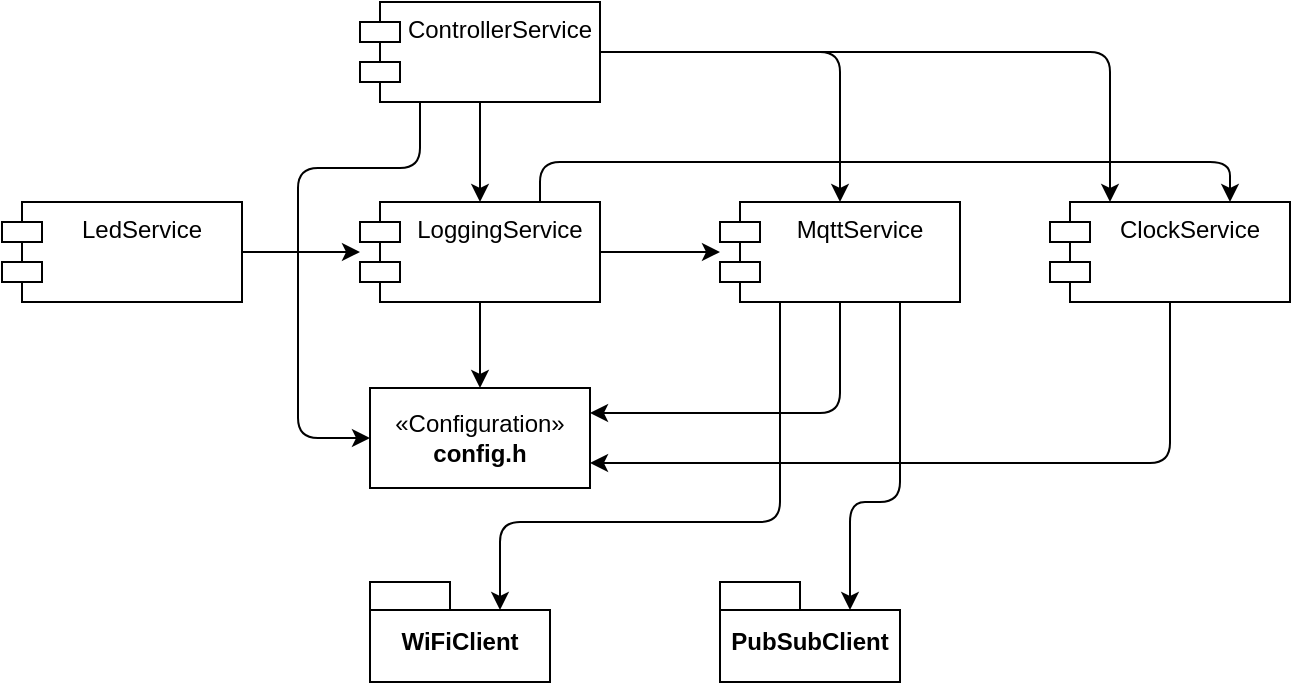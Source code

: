<mxfile version="24.7.8" pages="3">
  <diagram name="Services" id="hHlhY8izxJKhWhIm45pB">
    <mxGraphModel dx="989" dy="626" grid="1" gridSize="10" guides="1" tooltips="1" connect="1" arrows="1" fold="1" page="1" pageScale="1" pageWidth="827" pageHeight="583" math="0" shadow="0">
      <root>
        <mxCell id="0" />
        <mxCell id="1" parent="0" />
        <mxCell id="0T8dptf1TtnAvNreuVM_-17" style="rounded=1;orthogonalLoop=1;jettySize=auto;html=1;exitX=0.5;exitY=1;exitDx=0;exitDy=0;entryX=1;entryY=0.25;entryDx=0;entryDy=0;shadow=0;edgeStyle=orthogonalEdgeStyle;flowAnimation=0;curved=0;" parent="1" source="0T8dptf1TtnAvNreuVM_-1" target="0T8dptf1TtnAvNreuVM_-14" edge="1">
          <mxGeometry relative="1" as="geometry" />
        </mxCell>
        <mxCell id="0T8dptf1TtnAvNreuVM_-1" value="MqttService" style="shape=module;align=left;spacingLeft=20;align=center;verticalAlign=top;whiteSpace=wrap;html=1;shadow=0;" parent="1" vertex="1">
          <mxGeometry x="451" y="222" width="120" height="50" as="geometry" />
        </mxCell>
        <mxCell id="0T8dptf1TtnAvNreuVM_-18" style="rounded=1;orthogonalLoop=1;jettySize=auto;html=1;exitX=0.5;exitY=1;exitDx=0;exitDy=0;entryX=1;entryY=0.75;entryDx=0;entryDy=0;shadow=0;edgeStyle=orthogonalEdgeStyle;flowAnimation=0;curved=0;" parent="1" source="0T8dptf1TtnAvNreuVM_-2" target="0T8dptf1TtnAvNreuVM_-14" edge="1">
          <mxGeometry relative="1" as="geometry" />
        </mxCell>
        <mxCell id="0T8dptf1TtnAvNreuVM_-2" value="ClockService" style="shape=module;align=left;spacingLeft=20;align=center;verticalAlign=top;whiteSpace=wrap;html=1;shadow=0;" parent="1" vertex="1">
          <mxGeometry x="616" y="222" width="120" height="50" as="geometry" />
        </mxCell>
        <mxCell id="0T8dptf1TtnAvNreuVM_-5" value="" style="edgeStyle=orthogonalEdgeStyle;rounded=0;orthogonalLoop=1;jettySize=auto;html=1;shadow=0;" parent="1" source="0T8dptf1TtnAvNreuVM_-3" target="0T8dptf1TtnAvNreuVM_-1" edge="1">
          <mxGeometry relative="1" as="geometry" />
        </mxCell>
        <mxCell id="0T8dptf1TtnAvNreuVM_-16" style="rounded=1;orthogonalLoop=1;jettySize=auto;html=1;exitX=0.5;exitY=1;exitDx=0;exitDy=0;shadow=0;edgeStyle=orthogonalEdgeStyle;flowAnimation=0;curved=0;" parent="1" source="0T8dptf1TtnAvNreuVM_-3" target="0T8dptf1TtnAvNreuVM_-14" edge="1">
          <mxGeometry relative="1" as="geometry" />
        </mxCell>
        <mxCell id="0T8dptf1TtnAvNreuVM_-19" style="rounded=1;orthogonalLoop=1;jettySize=auto;html=1;exitX=0.75;exitY=0;exitDx=0;exitDy=0;entryX=0.75;entryY=0;entryDx=0;entryDy=0;shadow=0;edgeStyle=orthogonalEdgeStyle;flowAnimation=0;curved=0;" parent="1" source="0T8dptf1TtnAvNreuVM_-3" target="0T8dptf1TtnAvNreuVM_-2" edge="1">
          <mxGeometry relative="1" as="geometry" />
        </mxCell>
        <mxCell id="0T8dptf1TtnAvNreuVM_-3" value="LoggingService" style="shape=module;align=left;spacingLeft=20;align=center;verticalAlign=top;whiteSpace=wrap;html=1;shadow=0;" parent="1" vertex="1">
          <mxGeometry x="271" y="222" width="120" height="50" as="geometry" />
        </mxCell>
        <mxCell id="0T8dptf1TtnAvNreuVM_-12" style="rounded=1;orthogonalLoop=1;jettySize=auto;html=1;exitX=1;exitY=0.5;exitDx=0;exitDy=0;entryX=0.5;entryY=0;entryDx=0;entryDy=0;shadow=0;edgeStyle=orthogonalEdgeStyle;flowAnimation=0;curved=0;" parent="1" source="0T8dptf1TtnAvNreuVM_-4" target="0T8dptf1TtnAvNreuVM_-1" edge="1">
          <mxGeometry relative="1" as="geometry" />
        </mxCell>
        <mxCell id="0T8dptf1TtnAvNreuVM_-13" style="rounded=1;orthogonalLoop=1;jettySize=auto;html=1;exitX=1;exitY=0.5;exitDx=0;exitDy=0;entryX=0.25;entryY=0;entryDx=0;entryDy=0;shadow=0;edgeStyle=orthogonalEdgeStyle;flowAnimation=0;curved=0;" parent="1" source="0T8dptf1TtnAvNreuVM_-4" target="0T8dptf1TtnAvNreuVM_-2" edge="1">
          <mxGeometry relative="1" as="geometry" />
        </mxCell>
        <mxCell id="0T8dptf1TtnAvNreuVM_-20" style="rounded=1;orthogonalLoop=1;jettySize=auto;html=1;exitX=0.5;exitY=1;exitDx=0;exitDy=0;entryX=0.5;entryY=0;entryDx=0;entryDy=0;shadow=0;edgeStyle=orthogonalEdgeStyle;flowAnimation=0;curved=0;" parent="1" source="0T8dptf1TtnAvNreuVM_-4" target="0T8dptf1TtnAvNreuVM_-3" edge="1">
          <mxGeometry relative="1" as="geometry" />
        </mxCell>
        <mxCell id="0T8dptf1TtnAvNreuVM_-21" style="rounded=1;orthogonalLoop=1;jettySize=auto;html=1;exitX=0.25;exitY=1;exitDx=0;exitDy=0;entryX=0;entryY=0.5;entryDx=0;entryDy=0;shadow=0;edgeStyle=orthogonalEdgeStyle;flowAnimation=0;curved=0;" parent="1" source="0T8dptf1TtnAvNreuVM_-4" target="0T8dptf1TtnAvNreuVM_-14" edge="1">
          <mxGeometry relative="1" as="geometry">
            <Array as="points">
              <mxPoint x="301" y="205" />
              <mxPoint x="240" y="205" />
              <mxPoint x="240" y="340" />
            </Array>
          </mxGeometry>
        </mxCell>
        <mxCell id="0T8dptf1TtnAvNreuVM_-4" value="ControllerService" style="shape=module;align=left;spacingLeft=20;align=center;verticalAlign=top;whiteSpace=wrap;html=1;shadow=0;" parent="1" vertex="1">
          <mxGeometry x="271" y="122" width="120" height="50" as="geometry" />
        </mxCell>
        <mxCell id="0T8dptf1TtnAvNreuVM_-14" value="«Configuration»&lt;br&gt;&lt;b&gt;config.h&lt;/b&gt;" style="html=1;whiteSpace=wrap;shadow=0;" parent="1" vertex="1">
          <mxGeometry x="276" y="315" width="110" height="50" as="geometry" />
        </mxCell>
        <mxCell id="0T8dptf1TtnAvNreuVM_-24" value="WiFiClient" style="shape=folder;fontStyle=1;spacingTop=10;tabWidth=40;tabHeight=14;tabPosition=left;html=1;whiteSpace=wrap;" parent="1" vertex="1">
          <mxGeometry x="276" y="412" width="90" height="50" as="geometry" />
        </mxCell>
        <mxCell id="0T8dptf1TtnAvNreuVM_-25" value="PubSubClient" style="shape=folder;fontStyle=1;spacingTop=10;tabWidth=40;tabHeight=14;tabPosition=left;html=1;whiteSpace=wrap;" parent="1" vertex="1">
          <mxGeometry x="451" y="412" width="90" height="50" as="geometry" />
        </mxCell>
        <mxCell id="0T8dptf1TtnAvNreuVM_-27" style="edgeStyle=orthogonalEdgeStyle;rounded=1;orthogonalLoop=1;jettySize=auto;html=1;exitX=0.25;exitY=1;exitDx=0;exitDy=0;entryX=0;entryY=0;entryDx=65;entryDy=14;entryPerimeter=0;curved=0;" parent="1" source="0T8dptf1TtnAvNreuVM_-1" target="0T8dptf1TtnAvNreuVM_-24" edge="1">
          <mxGeometry relative="1" as="geometry">
            <Array as="points">
              <mxPoint x="481" y="382" />
              <mxPoint x="341" y="382" />
            </Array>
          </mxGeometry>
        </mxCell>
        <mxCell id="0T8dptf1TtnAvNreuVM_-28" style="edgeStyle=orthogonalEdgeStyle;rounded=1;orthogonalLoop=1;jettySize=auto;html=1;exitX=0.75;exitY=1;exitDx=0;exitDy=0;entryX=0;entryY=0;entryDx=65;entryDy=14;entryPerimeter=0;curved=0;" parent="1" source="0T8dptf1TtnAvNreuVM_-1" target="0T8dptf1TtnAvNreuVM_-25" edge="1">
          <mxGeometry relative="1" as="geometry">
            <Array as="points">
              <mxPoint x="541" y="372" />
              <mxPoint x="516" y="372" />
            </Array>
          </mxGeometry>
        </mxCell>
        <mxCell id="sL418QL1PMIongTQo-P6-2" value="" style="edgeStyle=orthogonalEdgeStyle;rounded=0;orthogonalLoop=1;jettySize=auto;html=1;" edge="1" parent="1" source="sL418QL1PMIongTQo-P6-1" target="0T8dptf1TtnAvNreuVM_-3">
          <mxGeometry relative="1" as="geometry" />
        </mxCell>
        <mxCell id="sL418QL1PMIongTQo-P6-1" value="LedService" style="shape=module;align=left;spacingLeft=20;align=center;verticalAlign=top;whiteSpace=wrap;html=1;shadow=0;" vertex="1" parent="1">
          <mxGeometry x="92" y="222" width="120" height="50" as="geometry" />
        </mxCell>
      </root>
    </mxGraphModel>
  </diagram>
  <diagram name="Classes" id="gGuBklSlc9jmti3DUVBc">
    <mxGraphModel dx="819" dy="479" grid="1" gridSize="10" guides="1" tooltips="1" connect="1" arrows="1" fold="1" page="1" pageScale="1" pageWidth="827" pageHeight="583" math="0" shadow="0">
      <root>
        <mxCell id="NXHdnz_TH19PiPouynxO-0" />
        <mxCell id="NXHdnz_TH19PiPouynxO-1" parent="NXHdnz_TH19PiPouynxO-0" />
        <mxCell id="1w3i_42cOFCZzfp6BKsr-0" style="edgeStyle=orthogonalEdgeStyle;rounded=1;orthogonalLoop=1;jettySize=auto;html=1;exitX=0.5;exitY=0;exitDx=0;exitDy=0;entryX=0.5;entryY=1;entryDx=0;entryDy=0;curved=0;" parent="NXHdnz_TH19PiPouynxO-1" source="NXHdnz_TH19PiPouynxO-3" target="NXHdnz_TH19PiPouynxO-15" edge="1">
          <mxGeometry relative="1" as="geometry" />
        </mxCell>
        <mxCell id="NXHdnz_TH19PiPouynxO-3" value="MqttService" style="shape=module;align=left;spacingLeft=20;align=center;verticalAlign=top;whiteSpace=wrap;html=1;shadow=0;fillColor=#6d8764;fontColor=#ffffff;strokeColor=#3A5431;rounded=1;" parent="NXHdnz_TH19PiPouynxO-1" vertex="1">
          <mxGeometry x="151" y="211" width="120" height="50" as="geometry" />
        </mxCell>
        <mxCell id="1w3i_42cOFCZzfp6BKsr-1" style="edgeStyle=orthogonalEdgeStyle;rounded=1;orthogonalLoop=1;jettySize=auto;html=1;exitX=0.5;exitY=0;exitDx=0;exitDy=0;curved=0;" parent="NXHdnz_TH19PiPouynxO-1" source="NXHdnz_TH19PiPouynxO-5" target="NXHdnz_TH19PiPouynxO-15" edge="1">
          <mxGeometry relative="1" as="geometry" />
        </mxCell>
        <mxCell id="NXHdnz_TH19PiPouynxO-5" value="ClockService" style="shape=module;align=left;spacingLeft=20;align=center;verticalAlign=top;whiteSpace=wrap;html=1;shadow=0;fillColor=#6d8764;fontColor=#ffffff;strokeColor=#3A5431;rounded=1;" parent="NXHdnz_TH19PiPouynxO-1" vertex="1">
          <mxGeometry x="292" y="211" width="120" height="50" as="geometry" />
        </mxCell>
        <mxCell id="1w3i_42cOFCZzfp6BKsr-2" style="edgeStyle=orthogonalEdgeStyle;rounded=1;orthogonalLoop=1;jettySize=auto;html=1;exitX=0.5;exitY=0;exitDx=0;exitDy=0;entryX=0.5;entryY=1;entryDx=0;entryDy=0;curved=0;" parent="NXHdnz_TH19PiPouynxO-1" source="NXHdnz_TH19PiPouynxO-9" target="NXHdnz_TH19PiPouynxO-15" edge="1">
          <mxGeometry relative="1" as="geometry" />
        </mxCell>
        <mxCell id="NXHdnz_TH19PiPouynxO-9" value="LoggingService" style="shape=module;align=left;spacingLeft=20;align=center;verticalAlign=top;whiteSpace=wrap;html=1;shadow=0;fillColor=#6d8764;fontColor=#ffffff;strokeColor=#3A5431;rounded=1;" parent="NXHdnz_TH19PiPouynxO-1" vertex="1">
          <mxGeometry x="431" y="211" width="120" height="50" as="geometry" />
        </mxCell>
        <mxCell id="1w3i_42cOFCZzfp6BKsr-4" style="edgeStyle=orthogonalEdgeStyle;rounded=1;orthogonalLoop=1;jettySize=auto;html=1;exitX=0.5;exitY=0;exitDx=0;exitDy=0;entryX=0.5;entryY=1;entryDx=0;entryDy=0;curved=0;" parent="NXHdnz_TH19PiPouynxO-1" source="NXHdnz_TH19PiPouynxO-14" target="NXHdnz_TH19PiPouynxO-9" edge="1">
          <mxGeometry relative="1" as="geometry" />
        </mxCell>
        <mxCell id="1w3i_42cOFCZzfp6BKsr-6" style="edgeStyle=orthogonalEdgeStyle;rounded=1;orthogonalLoop=1;jettySize=auto;html=1;exitX=0.5;exitY=0;exitDx=0;exitDy=0;entryX=0.5;entryY=1;entryDx=0;entryDy=0;curved=0;" parent="NXHdnz_TH19PiPouynxO-1" source="NXHdnz_TH19PiPouynxO-14" target="NXHdnz_TH19PiPouynxO-5" edge="1">
          <mxGeometry relative="1" as="geometry" />
        </mxCell>
        <mxCell id="1w3i_42cOFCZzfp6BKsr-7" style="edgeStyle=orthogonalEdgeStyle;rounded=1;orthogonalLoop=1;jettySize=auto;html=1;exitX=0.5;exitY=0;exitDx=0;exitDy=0;curved=0;" parent="NXHdnz_TH19PiPouynxO-1" source="NXHdnz_TH19PiPouynxO-14" target="NXHdnz_TH19PiPouynxO-3" edge="1">
          <mxGeometry relative="1" as="geometry" />
        </mxCell>
        <mxCell id="ilxuFvTCXFQRCYBO_LZc-0" style="edgeStyle=orthogonalEdgeStyle;rounded=0;orthogonalLoop=1;jettySize=auto;html=1;exitX=0.5;exitY=0;exitDx=0;exitDy=0;entryX=0.5;entryY=1;entryDx=0;entryDy=0;" parent="NXHdnz_TH19PiPouynxO-1" source="NXHdnz_TH19PiPouynxO-14" target="NXHdnz_TH19PiPouynxO-15" edge="1">
          <mxGeometry relative="1" as="geometry" />
        </mxCell>
        <mxCell id="NXHdnz_TH19PiPouynxO-14" value="ControllerService" style="shape=module;align=left;spacingLeft=20;align=center;verticalAlign=top;whiteSpace=wrap;html=1;shadow=0;fillColor=#a20025;fontColor=#ffffff;strokeColor=#6F0000;rounded=1;" parent="NXHdnz_TH19PiPouynxO-1" vertex="1">
          <mxGeometry x="361" y="301" width="120" height="50" as="geometry" />
        </mxCell>
        <mxCell id="NXHdnz_TH19PiPouynxO-15" value="«Configuration»&lt;br&gt;&lt;b&gt;config.h&lt;/b&gt;" style="html=1;whiteSpace=wrap;shadow=0;fillColor=#bac8d3;strokeColor=#23445d;fontColor=#000000;rounded=0;" parent="NXHdnz_TH19PiPouynxO-1" vertex="1">
          <mxGeometry x="366" y="121" width="110" height="50" as="geometry" />
        </mxCell>
        <mxCell id="1w3i_42cOFCZzfp6BKsr-3" style="edgeStyle=orthogonalEdgeStyle;rounded=1;orthogonalLoop=1;jettySize=auto;html=1;exitX=0.5;exitY=0;exitDx=0;exitDy=0;entryX=0.5;entryY=1;entryDx=0;entryDy=0;curved=0;" parent="NXHdnz_TH19PiPouynxO-1" source="NXHdnz_TH19PiPouynxO-21" target="NXHdnz_TH19PiPouynxO-15" edge="1">
          <mxGeometry relative="1" as="geometry" />
        </mxCell>
        <mxCell id="NXHdnz_TH19PiPouynxO-21" value="LedService" style="shape=module;align=left;spacingLeft=20;align=center;verticalAlign=top;whiteSpace=wrap;html=1;shadow=0;fillColor=#6d8764;fontColor=#ffffff;strokeColor=#3A5431;rounded=1;" parent="NXHdnz_TH19PiPouynxO-1" vertex="1">
          <mxGeometry x="571" y="211" width="120" height="50" as="geometry" />
        </mxCell>
        <mxCell id="1w3i_42cOFCZzfp6BKsr-5" style="edgeStyle=orthogonalEdgeStyle;rounded=1;orthogonalLoop=1;jettySize=auto;html=1;exitX=0.5;exitY=0;exitDx=0;exitDy=0;entryX=0.604;entryY=1.061;entryDx=0;entryDy=0;entryPerimeter=0;curved=0;" parent="NXHdnz_TH19PiPouynxO-1" source="NXHdnz_TH19PiPouynxO-14" target="NXHdnz_TH19PiPouynxO-21" edge="1">
          <mxGeometry relative="1" as="geometry" />
        </mxCell>
        <mxCell id="1w3i_42cOFCZzfp6BKsr-20" style="edgeStyle=orthogonalEdgeStyle;rounded=1;orthogonalLoop=1;jettySize=auto;html=1;exitX=0.5;exitY=0;exitDx=0;exitDy=0;entryX=0.5;entryY=1;entryDx=0;entryDy=0;curved=0;" parent="NXHdnz_TH19PiPouynxO-1" source="1w3i_42cOFCZzfp6BKsr-10" target="NXHdnz_TH19PiPouynxO-14" edge="1">
          <mxGeometry relative="1" as="geometry" />
        </mxCell>
        <mxCell id="1w3i_42cOFCZzfp6BKsr-10" value="AbstractApp" style="shape=module;align=left;spacingLeft=20;align=center;verticalAlign=top;whiteSpace=wrap;html=1;shadow=0;rounded=1;fillColor=#647687;fontColor=#ffffff;strokeColor=#314354;" parent="NXHdnz_TH19PiPouynxO-1" vertex="1">
          <mxGeometry x="107" y="359" width="120" height="50" as="geometry" />
        </mxCell>
        <mxCell id="1w3i_42cOFCZzfp6BKsr-21" style="edgeStyle=orthogonalEdgeStyle;rounded=1;orthogonalLoop=1;jettySize=auto;html=1;exitX=0.5;exitY=0;exitDx=0;exitDy=0;entryX=0.5;entryY=1;entryDx=0;entryDy=0;curved=0;" parent="NXHdnz_TH19PiPouynxO-1" source="1w3i_42cOFCZzfp6BKsr-11" target="NXHdnz_TH19PiPouynxO-14" edge="1">
          <mxGeometry relative="1" as="geometry" />
        </mxCell>
        <mxCell id="1w3i_42cOFCZzfp6BKsr-11" value="AbstractMode" style="shape=module;align=left;spacingLeft=20;align=center;verticalAlign=top;whiteSpace=wrap;html=1;shadow=0;rounded=1;fillColor=#647687;fontColor=#ffffff;strokeColor=#314354;" parent="NXHdnz_TH19PiPouynxO-1" vertex="1">
          <mxGeometry x="617" y="359" width="120" height="50" as="geometry" />
        </mxCell>
        <mxCell id="1w3i_42cOFCZzfp6BKsr-22" style="edgeStyle=orthogonalEdgeStyle;rounded=1;orthogonalLoop=1;jettySize=auto;html=1;exitX=0.5;exitY=0;exitDx=0;exitDy=0;entryX=0.5;entryY=1;entryDx=0;entryDy=0;" parent="NXHdnz_TH19PiPouynxO-1" source="1w3i_42cOFCZzfp6BKsr-13" target="1w3i_42cOFCZzfp6BKsr-11" edge="1">
          <mxGeometry relative="1" as="geometry" />
        </mxCell>
        <mxCell id="1w3i_42cOFCZzfp6BKsr-13" value="SnakeMode" style="shape=module;align=left;spacingLeft=20;align=center;verticalAlign=top;whiteSpace=wrap;html=1;shadow=0;fillColor=#76608a;fontColor=#ffffff;strokeColor=#432D57;rounded=1;" parent="NXHdnz_TH19PiPouynxO-1" vertex="1">
          <mxGeometry x="551" y="449" width="120" height="50" as="geometry" />
        </mxCell>
        <mxCell id="1w3i_42cOFCZzfp6BKsr-27" style="edgeStyle=orthogonalEdgeStyle;rounded=0;orthogonalLoop=1;jettySize=auto;html=1;exitX=0.5;exitY=0;exitDx=0;exitDy=0;entryX=0.5;entryY=1;entryDx=0;entryDy=0;" parent="NXHdnz_TH19PiPouynxO-1" source="1w3i_42cOFCZzfp6BKsr-14" target="1w3i_42cOFCZzfp6BKsr-10" edge="1">
          <mxGeometry relative="1" as="geometry" />
        </mxCell>
        <mxCell id="1w3i_42cOFCZzfp6BKsr-14" value="LumiEsp" style="shape=module;align=left;spacingLeft=20;align=center;verticalAlign=top;whiteSpace=wrap;html=1;shadow=0;rounded=1;fillColor=#76608a;fontColor=#ffffff;strokeColor=#432D57;" parent="NXHdnz_TH19PiPouynxO-1" vertex="1">
          <mxGeometry x="107" y="449" width="120" height="50" as="geometry" />
        </mxCell>
        <mxCell id="1w3i_42cOFCZzfp6BKsr-23" style="edgeStyle=orthogonalEdgeStyle;rounded=1;orthogonalLoop=1;jettySize=auto;html=1;exitX=0.5;exitY=0;exitDx=0;exitDy=0;entryX=0.5;entryY=1;entryDx=0;entryDy=0;" parent="NXHdnz_TH19PiPouynxO-1" source="1w3i_42cOFCZzfp6BKsr-15" target="1w3i_42cOFCZzfp6BKsr-11" edge="1">
          <mxGeometry relative="1" as="geometry" />
        </mxCell>
        <mxCell id="1w3i_42cOFCZzfp6BKsr-15" value="StaticMode" style="shape=module;align=left;spacingLeft=20;align=center;verticalAlign=top;whiteSpace=wrap;html=1;shadow=0;fillColor=#76608a;fontColor=#ffffff;strokeColor=#432D57;rounded=1;" parent="NXHdnz_TH19PiPouynxO-1" vertex="1">
          <mxGeometry x="681" y="449" width="120" height="50" as="geometry" />
        </mxCell>
        <mxCell id="qxyuuNjYpHWIuHTDCHsc-2" style="edgeStyle=orthogonalEdgeStyle;rounded=1;orthogonalLoop=1;jettySize=auto;html=1;exitX=0.5;exitY=0;exitDx=0;exitDy=0;entryX=0.5;entryY=1;entryDx=0;entryDy=0;curved=0;" parent="NXHdnz_TH19PiPouynxO-1" source="qxyuuNjYpHWIuHTDCHsc-0" target="1w3i_42cOFCZzfp6BKsr-11" edge="1">
          <mxGeometry relative="1" as="geometry" />
        </mxCell>
        <mxCell id="qxyuuNjYpHWIuHTDCHsc-0" value="FlashMode" style="shape=module;align=left;spacingLeft=20;align=center;verticalAlign=top;whiteSpace=wrap;html=1;shadow=0;fillColor=#76608a;fontColor=#ffffff;strokeColor=#432D57;rounded=1;" parent="NXHdnz_TH19PiPouynxO-1" vertex="1">
          <mxGeometry x="419" y="449" width="120" height="50" as="geometry" />
        </mxCell>
        <mxCell id="qxyuuNjYpHWIuHTDCHsc-5" style="rounded=0;orthogonalLoop=1;jettySize=auto;html=1;exitX=0.5;exitY=0;exitDx=0;exitDy=0;endArrow=none;endFill=0;" parent="NXHdnz_TH19PiPouynxO-1" source="qxyuuNjYpHWIuHTDCHsc-1" target="1w3i_42cOFCZzfp6BKsr-13" edge="1">
          <mxGeometry relative="1" as="geometry" />
        </mxCell>
        <mxCell id="qxyuuNjYpHWIuHTDCHsc-1" value="RainbowMode" style="shape=module;align=left;spacingLeft=20;align=center;verticalAlign=top;whiteSpace=wrap;html=1;shadow=0;fillColor=#76608a;fontColor=#ffffff;strokeColor=#432D57;rounded=1;" parent="NXHdnz_TH19PiPouynxO-1" vertex="1">
          <mxGeometry x="551" y="502" width="120" height="50" as="geometry" />
        </mxCell>
        <mxCell id="qxyuuNjYpHWIuHTDCHsc-6" style="rounded=0;orthogonalLoop=1;jettySize=auto;html=1;exitX=0.5;exitY=0;exitDx=0;exitDy=0;endArrow=none;endFill=0;" parent="NXHdnz_TH19PiPouynxO-1" source="qxyuuNjYpHWIuHTDCHsc-4" target="1w3i_42cOFCZzfp6BKsr-15" edge="1">
          <mxGeometry relative="1" as="geometry" />
        </mxCell>
        <mxCell id="qxyuuNjYpHWIuHTDCHsc-4" value="OffMode" style="shape=module;align=left;spacingLeft=20;align=center;verticalAlign=top;whiteSpace=wrap;html=1;shadow=0;fillColor=#76608a;fontColor=#ffffff;strokeColor=#432D57;rounded=1;" parent="NXHdnz_TH19PiPouynxO-1" vertex="1">
          <mxGeometry x="681" y="502" width="120" height="50" as="geometry" />
        </mxCell>
        <mxCell id="qxyuuNjYpHWIuHTDCHsc-9" style="edgeStyle=orthogonalEdgeStyle;rounded=0;orthogonalLoop=1;jettySize=auto;html=1;exitX=0.5;exitY=0;exitDx=0;exitDy=0;entryX=0.5;entryY=1;entryDx=0;entryDy=0;endArrow=none;endFill=0;" parent="NXHdnz_TH19PiPouynxO-1" source="qxyuuNjYpHWIuHTDCHsc-8" target="qxyuuNjYpHWIuHTDCHsc-0" edge="1">
          <mxGeometry relative="1" as="geometry" />
        </mxCell>
        <mxCell id="qxyuuNjYpHWIuHTDCHsc-8" value="UnicornMode" style="shape=module;align=left;spacingLeft=20;align=center;verticalAlign=top;whiteSpace=wrap;html=1;shadow=0;fillColor=#76608a;fontColor=#ffffff;strokeColor=#432D57;rounded=1;" parent="NXHdnz_TH19PiPouynxO-1" vertex="1">
          <mxGeometry x="419" y="502" width="120" height="50" as="geometry" />
        </mxCell>
        <mxCell id="qxyuuNjYpHWIuHTDCHsc-10" value="&lt;span style=&quot;color: rgb(255, 255, 255);&quot;&gt;espMqttClient&lt;/span&gt;" style="shape=folder;fontStyle=1;spacingTop=10;tabWidth=40;tabHeight=14;tabPosition=left;html=1;whiteSpace=wrap;fillColor=#a0522d;fontColor=#ffffff;strokeColor=#6D1F00;" parent="NXHdnz_TH19PiPouynxO-1" vertex="1">
          <mxGeometry x="25" y="31" width="93" height="50" as="geometry" />
        </mxCell>
        <mxCell id="qxyuuNjYpHWIuHTDCHsc-11" value="&lt;span style=&quot;color: rgb(255, 255, 255);&quot;&gt;WiFiClient&lt;/span&gt;" style="shape=folder;fontStyle=1;spacingTop=10;tabWidth=40;tabHeight=14;tabPosition=left;html=1;whiteSpace=wrap;fillColor=#a0522d;fontColor=#ffffff;strokeColor=#6D1F00;" parent="NXHdnz_TH19PiPouynxO-1" vertex="1">
          <mxGeometry x="164.5" y="31" width="93" height="50" as="geometry" />
        </mxCell>
        <mxCell id="qxyuuNjYpHWIuHTDCHsc-12" value="&lt;span style=&quot;color: rgb(255, 255, 255);&quot;&gt;NTPClient&lt;/span&gt;" style="shape=folder;fontStyle=1;spacingTop=10;tabWidth=40;tabHeight=14;tabPosition=left;html=1;whiteSpace=wrap;fillColor=#a0522d;fontColor=#ffffff;strokeColor=#6D1F00;" parent="NXHdnz_TH19PiPouynxO-1" vertex="1">
          <mxGeometry x="305.5" y="31" width="93" height="50" as="geometry" />
        </mxCell>
        <mxCell id="qxyuuNjYpHWIuHTDCHsc-13" value="&lt;span style=&quot;color: rgb(255, 255, 255);&quot;&gt;FastLED&lt;/span&gt;" style="shape=folder;fontStyle=1;spacingTop=10;tabWidth=40;tabHeight=14;tabPosition=left;html=1;whiteSpace=wrap;fillColor=#a0522d;fontColor=#ffffff;strokeColor=#6D1F00;" parent="NXHdnz_TH19PiPouynxO-1" vertex="1">
          <mxGeometry x="584.5" y="31" width="93" height="50" as="geometry" />
        </mxCell>
        <mxCell id="qxyuuNjYpHWIuHTDCHsc-14" style="edgeStyle=orthogonalEdgeStyle;rounded=1;orthogonalLoop=1;jettySize=auto;html=1;exitX=0.5;exitY=0;exitDx=0;exitDy=0;entryX=0.5;entryY=1;entryDx=0;entryDy=0;entryPerimeter=0;curved=0;" parent="NXHdnz_TH19PiPouynxO-1" source="NXHdnz_TH19PiPouynxO-3" target="qxyuuNjYpHWIuHTDCHsc-10" edge="1">
          <mxGeometry relative="1" as="geometry" />
        </mxCell>
        <mxCell id="qxyuuNjYpHWIuHTDCHsc-15" style="edgeStyle=orthogonalEdgeStyle;rounded=0;orthogonalLoop=1;jettySize=auto;html=1;exitX=0.5;exitY=0;exitDx=0;exitDy=0;entryX=0.5;entryY=1;entryDx=0;entryDy=0;entryPerimeter=0;" parent="NXHdnz_TH19PiPouynxO-1" source="NXHdnz_TH19PiPouynxO-3" target="qxyuuNjYpHWIuHTDCHsc-11" edge="1">
          <mxGeometry relative="1" as="geometry" />
        </mxCell>
        <mxCell id="qxyuuNjYpHWIuHTDCHsc-16" style="edgeStyle=orthogonalEdgeStyle;rounded=1;orthogonalLoop=1;jettySize=auto;html=1;exitX=0.5;exitY=0;exitDx=0;exitDy=0;entryX=0.5;entryY=1;entryDx=0;entryDy=0;entryPerimeter=0;curved=0;" parent="NXHdnz_TH19PiPouynxO-1" source="NXHdnz_TH19PiPouynxO-5" target="qxyuuNjYpHWIuHTDCHsc-11" edge="1">
          <mxGeometry relative="1" as="geometry" />
        </mxCell>
        <mxCell id="qxyuuNjYpHWIuHTDCHsc-17" style="edgeStyle=orthogonalEdgeStyle;rounded=1;orthogonalLoop=1;jettySize=auto;html=1;exitX=0.5;exitY=0;exitDx=0;exitDy=0;entryX=0.5;entryY=1;entryDx=0;entryDy=0;entryPerimeter=0;curved=0;" parent="NXHdnz_TH19PiPouynxO-1" source="NXHdnz_TH19PiPouynxO-5" target="qxyuuNjYpHWIuHTDCHsc-12" edge="1">
          <mxGeometry relative="1" as="geometry" />
        </mxCell>
        <mxCell id="qxyuuNjYpHWIuHTDCHsc-18" style="edgeStyle=orthogonalEdgeStyle;rounded=1;orthogonalLoop=1;jettySize=auto;html=1;exitX=0.5;exitY=0;exitDx=0;exitDy=0;entryX=0.5;entryY=1;entryDx=0;entryDy=0;entryPerimeter=0;curved=0;" parent="NXHdnz_TH19PiPouynxO-1" source="NXHdnz_TH19PiPouynxO-21" target="qxyuuNjYpHWIuHTDCHsc-13" edge="1">
          <mxGeometry relative="1" as="geometry" />
        </mxCell>
        <mxCell id="QR6UMms2E7VX5Z9p1CtO-1" style="edgeStyle=orthogonalEdgeStyle;rounded=1;orthogonalLoop=1;jettySize=auto;html=1;exitX=0.5;exitY=0;exitDx=0;exitDy=0;entryX=0.5;entryY=1;entryDx=0;entryDy=0;curved=0;" edge="1" parent="NXHdnz_TH19PiPouynxO-1" source="QR6UMms2E7VX5Z9p1CtO-0" target="1w3i_42cOFCZzfp6BKsr-11">
          <mxGeometry relative="1" as="geometry" />
        </mxCell>
        <mxCell id="QR6UMms2E7VX5Z9p1CtO-0" value="CustomMode&lt;br&gt;&lt;div&gt;&lt;font style=&quot;font-size: 6px;&quot;&gt;*as described in the section below&lt;/font&gt;&lt;/div&gt;" style="shape=module;align=left;spacingLeft=20;align=center;verticalAlign=top;whiteSpace=wrap;html=1;shadow=0;rounded=1;dashed=1;fillColor=none;" vertex="1" parent="NXHdnz_TH19PiPouynxO-1">
          <mxGeometry x="289" y="449" width="120" height="50" as="geometry" />
        </mxCell>
      </root>
    </mxGraphModel>
  </diagram>
  <diagram id="L1eEnmlgdULTHuGAxCEN" name="LedService">
    <mxGraphModel dx="1434" dy="838" grid="1" gridSize="10" guides="1" tooltips="1" connect="1" arrows="1" fold="1" page="1" pageScale="1" pageWidth="827" pageHeight="583" math="0" shadow="0">
      <root>
        <mxCell id="0" />
        <mxCell id="1" parent="0" />
        <mxCell id="URt2IsuKhiO66Sre07Py-1" value="ON" style="html=1;whiteSpace=wrap;" parent="1" vertex="1">
          <mxGeometry x="40" y="202" width="80" height="30" as="geometry" />
        </mxCell>
        <mxCell id="URt2IsuKhiO66Sre07Py-2" value="OFF" style="html=1;whiteSpace=wrap;" parent="1" vertex="1">
          <mxGeometry x="40" y="232" width="80" height="30" as="geometry" />
        </mxCell>
        <mxCell id="URt2IsuKhiO66Sre07Py-5" value="BLINK" style="html=1;whiteSpace=wrap;" parent="1" vertex="1">
          <mxGeometry x="40" y="262" width="80" height="30" as="geometry" />
        </mxCell>
        <mxCell id="URt2IsuKhiO66Sre07Py-6" value="FADE" style="html=1;whiteSpace=wrap;" parent="1" vertex="1">
          <mxGeometry x="40" y="322" width="80" height="30" as="geometry" />
        </mxCell>
        <mxCell id="URt2IsuKhiO66Sre07Py-7" value="RAINBOW" style="html=1;whiteSpace=wrap;" parent="1" vertex="1">
          <mxGeometry x="40" y="292" width="80" height="30" as="geometry" />
        </mxCell>
        <mxCell id="URt2IsuKhiO66Sre07Py-8" value="LOOP" style="html=1;whiteSpace=wrap;" parent="1" vertex="1">
          <mxGeometry x="40" y="352" width="80" height="30" as="geometry" />
        </mxCell>
        <mxCell id="URt2IsuKhiO66Sre07Py-9" value="currentMode" style="rounded=1;whiteSpace=wrap;html=1;" parent="1" vertex="1">
          <mxGeometry x="40" y="80" width="120" height="40" as="geometry" />
        </mxCell>
        <mxCell id="URt2IsuKhiO66Sre07Py-10" value="internalModeSteps" style="rounded=1;whiteSpace=wrap;html=1;" parent="1" vertex="1">
          <mxGeometry x="40" y="122" width="120" height="40" as="geometry" />
        </mxCell>
        <mxCell id="dxW0QEax6nsbR3LKQqWo-6" value="setup" style="html=1;whiteSpace=wrap;fontSize=18;" parent="1" vertex="1">
          <mxGeometry x="250" y="202" width="110" height="50" as="geometry" />
        </mxCell>
        <mxCell id="dxW0QEax6nsbR3LKQqWo-16" style="edgeStyle=orthogonalEdgeStyle;rounded=1;orthogonalLoop=1;jettySize=auto;html=1;exitX=1;exitY=0.5;exitDx=0;exitDy=0;entryX=0;entryY=0.5;entryDx=0;entryDy=0;curved=0;" parent="1" source="dxW0QEax6nsbR3LKQqWo-7" target="dxW0QEax6nsbR3LKQqWo-8" edge="1">
          <mxGeometry relative="1" as="geometry" />
        </mxCell>
        <mxCell id="dxW0QEax6nsbR3LKQqWo-17" style="edgeStyle=orthogonalEdgeStyle;rounded=1;orthogonalLoop=1;jettySize=auto;html=1;exitX=1;exitY=0.5;exitDx=0;exitDy=0;entryX=0;entryY=0.5;entryDx=0;entryDy=0;curved=0;" parent="1" source="dxW0QEax6nsbR3LKQqWo-7" target="dxW0QEax6nsbR3LKQqWo-11" edge="1">
          <mxGeometry relative="1" as="geometry" />
        </mxCell>
        <mxCell id="dxW0QEax6nsbR3LKQqWo-18" style="edgeStyle=orthogonalEdgeStyle;rounded=1;orthogonalLoop=1;jettySize=auto;html=1;exitX=1;exitY=0.5;exitDx=0;exitDy=0;entryX=0;entryY=0.5;entryDx=0;entryDy=0;curved=0;" parent="1" source="dxW0QEax6nsbR3LKQqWo-7" target="dxW0QEax6nsbR3LKQqWo-12" edge="1">
          <mxGeometry relative="1" as="geometry" />
        </mxCell>
        <mxCell id="dxW0QEax6nsbR3LKQqWo-19" style="edgeStyle=orthogonalEdgeStyle;rounded=1;orthogonalLoop=1;jettySize=auto;html=1;exitX=1;exitY=0.5;exitDx=0;exitDy=0;entryX=0;entryY=0.5;entryDx=0;entryDy=0;curved=0;" parent="1" source="dxW0QEax6nsbR3LKQqWo-7" target="dxW0QEax6nsbR3LKQqWo-13" edge="1">
          <mxGeometry relative="1" as="geometry" />
        </mxCell>
        <mxCell id="dxW0QEax6nsbR3LKQqWo-20" style="edgeStyle=orthogonalEdgeStyle;rounded=1;orthogonalLoop=1;jettySize=auto;html=1;exitX=1;exitY=0.5;exitDx=0;exitDy=0;entryX=0;entryY=0.5;entryDx=0;entryDy=0;curved=0;" parent="1" source="dxW0QEax6nsbR3LKQqWo-7" target="dxW0QEax6nsbR3LKQqWo-14" edge="1">
          <mxGeometry relative="1" as="geometry" />
        </mxCell>
        <mxCell id="dxW0QEax6nsbR3LKQqWo-21" style="edgeStyle=orthogonalEdgeStyle;rounded=1;orthogonalLoop=1;jettySize=auto;html=1;exitX=1;exitY=0.5;exitDx=0;exitDy=0;entryX=0;entryY=0.5;entryDx=0;entryDy=0;curved=0;" parent="1" source="dxW0QEax6nsbR3LKQqWo-7" target="dxW0QEax6nsbR3LKQqWo-15" edge="1">
          <mxGeometry relative="1" as="geometry" />
        </mxCell>
        <mxCell id="dxW0QEax6nsbR3LKQqWo-7" value="loop" style="html=1;whiteSpace=wrap;fontSize=18;" parent="1" vertex="1">
          <mxGeometry x="250" y="267" width="110" height="50" as="geometry" />
        </mxCell>
        <mxCell id="dxW0QEax6nsbR3LKQqWo-32" style="edgeStyle=orthogonalEdgeStyle;rounded=1;orthogonalLoop=1;jettySize=auto;html=1;exitX=1;exitY=0.5;exitDx=0;exitDy=0;entryX=0;entryY=0.5;entryDx=0;entryDy=0;curved=0;" parent="1" source="dxW0QEax6nsbR3LKQqWo-8" target="dxW0QEax6nsbR3LKQqWo-22" edge="1">
          <mxGeometry relative="1" as="geometry" />
        </mxCell>
        <mxCell id="dxW0QEax6nsbR3LKQqWo-8" value="_on" style="html=1;whiteSpace=wrap;fontSize=15;" parent="1" vertex="1">
          <mxGeometry x="460" y="178" width="90" height="38" as="geometry" />
        </mxCell>
        <mxCell id="dxW0QEax6nsbR3LKQqWo-33" style="edgeStyle=orthogonalEdgeStyle;rounded=1;orthogonalLoop=1;jettySize=auto;html=1;exitX=1;exitY=0.5;exitDx=0;exitDy=0;entryX=0;entryY=0.5;entryDx=0;entryDy=0;curved=0;" parent="1" source="dxW0QEax6nsbR3LKQqWo-11" target="dxW0QEax6nsbR3LKQqWo-22" edge="1">
          <mxGeometry relative="1" as="geometry" />
        </mxCell>
        <mxCell id="dxW0QEax6nsbR3LKQqWo-11" value="_off" style="html=1;whiteSpace=wrap;fontSize=15;" parent="1" vertex="1">
          <mxGeometry x="460" y="216" width="90" height="38" as="geometry" />
        </mxCell>
        <mxCell id="dxW0QEax6nsbR3LKQqWo-34" style="edgeStyle=orthogonalEdgeStyle;rounded=1;orthogonalLoop=1;jettySize=auto;html=1;exitX=1;exitY=0.5;exitDx=0;exitDy=0;entryX=0;entryY=0.5;entryDx=0;entryDy=0;curved=0;" parent="1" source="dxW0QEax6nsbR3LKQqWo-12" target="dxW0QEax6nsbR3LKQqWo-22" edge="1">
          <mxGeometry relative="1" as="geometry" />
        </mxCell>
        <mxCell id="dxW0QEax6nsbR3LKQqWo-12" value="_blink" style="html=1;whiteSpace=wrap;fontSize=15;" parent="1" vertex="1">
          <mxGeometry x="460" y="254" width="90" height="38" as="geometry" />
        </mxCell>
        <mxCell id="dxW0QEax6nsbR3LKQqWo-35" style="edgeStyle=orthogonalEdgeStyle;rounded=1;orthogonalLoop=1;jettySize=auto;html=1;exitX=1;exitY=0.5;exitDx=0;exitDy=0;entryX=0;entryY=0.5;entryDx=0;entryDy=0;curved=0;" parent="1" source="dxW0QEax6nsbR3LKQqWo-13" target="dxW0QEax6nsbR3LKQqWo-22" edge="1">
          <mxGeometry relative="1" as="geometry" />
        </mxCell>
        <mxCell id="dxW0QEax6nsbR3LKQqWo-13" value="_rainbow" style="html=1;whiteSpace=wrap;fontSize=15;" parent="1" vertex="1">
          <mxGeometry x="460" y="292" width="90" height="38" as="geometry" />
        </mxCell>
        <mxCell id="dxW0QEax6nsbR3LKQqWo-36" style="edgeStyle=orthogonalEdgeStyle;rounded=1;orthogonalLoop=1;jettySize=auto;html=1;exitX=1;exitY=0.5;exitDx=0;exitDy=0;entryX=0;entryY=0.5;entryDx=0;entryDy=0;curved=0;" parent="1" source="dxW0QEax6nsbR3LKQqWo-14" target="dxW0QEax6nsbR3LKQqWo-22" edge="1">
          <mxGeometry relative="1" as="geometry" />
        </mxCell>
        <mxCell id="dxW0QEax6nsbR3LKQqWo-14" value="_fade" style="html=1;whiteSpace=wrap;fontSize=15;" parent="1" vertex="1">
          <mxGeometry x="460" y="330" width="90" height="38" as="geometry" />
        </mxCell>
        <mxCell id="dxW0QEax6nsbR3LKQqWo-37" style="edgeStyle=orthogonalEdgeStyle;rounded=1;orthogonalLoop=1;jettySize=auto;html=1;exitX=1;exitY=0.5;exitDx=0;exitDy=0;entryX=0;entryY=0.5;entryDx=0;entryDy=0;curved=0;" parent="1" source="dxW0QEax6nsbR3LKQqWo-15" target="dxW0QEax6nsbR3LKQqWo-22" edge="1">
          <mxGeometry relative="1" as="geometry" />
        </mxCell>
        <mxCell id="dxW0QEax6nsbR3LKQqWo-15" value="_loop" style="html=1;whiteSpace=wrap;fontSize=15;" parent="1" vertex="1">
          <mxGeometry x="460" y="368" width="90" height="38" as="geometry" />
        </mxCell>
        <mxCell id="dxW0QEax6nsbR3LKQqWo-22" value="«interface»&lt;br&gt;&lt;b&gt;funktion&lt;/b&gt;" style="html=1;whiteSpace=wrap;" parent="1" vertex="1">
          <mxGeometry x="640" y="172" width="110" height="50" as="geometry" />
        </mxCell>
        <mxCell id="dxW0QEax6nsbR3LKQqWo-24" value="+ var: maxModeSteps" style="text;strokeColor=none;fillColor=none;align=left;verticalAlign=top;spacingLeft=4;spacingRight=4;overflow=hidden;rotatable=0;points=[[0,0.5],[1,0.5]];portConstraint=eastwest;whiteSpace=wrap;html=1;" parent="1" vertex="1">
          <mxGeometry x="660" y="222" width="130" height="26" as="geometry" />
        </mxCell>
        <mxCell id="dxW0QEax6nsbR3LKQqWo-25" value="functions" style="text;html=1;align=center;verticalAlign=middle;whiteSpace=wrap;rounded=0;fontSize=15;" parent="1" vertex="1">
          <mxGeometry x="250" y="170" width="110" height="30" as="geometry" />
        </mxCell>
        <mxCell id="dxW0QEax6nsbR3LKQqWo-27" value="effects" style="text;html=1;align=center;verticalAlign=middle;whiteSpace=wrap;rounded=0;fontSize=15;" parent="1" vertex="1">
          <mxGeometry x="450" y="148" width="110" height="30" as="geometry" />
        </mxCell>
        <mxCell id="dxW0QEax6nsbR3LKQqWo-28" value="private variables" style="text;html=1;align=center;verticalAlign=middle;whiteSpace=wrap;rounded=0;fontSize=15;" parent="1" vertex="1">
          <mxGeometry x="40" y="50" width="120" height="30" as="geometry" />
        </mxCell>
        <mxCell id="dxW0QEax6nsbR3LKQqWo-29" value="enumeration" style="text;html=1;align=center;verticalAlign=middle;whiteSpace=wrap;rounded=0;fontSize=15;" parent="1" vertex="1">
          <mxGeometry x="40" y="172" width="120" height="30" as="geometry" />
        </mxCell>
      </root>
    </mxGraphModel>
  </diagram>
</mxfile>
